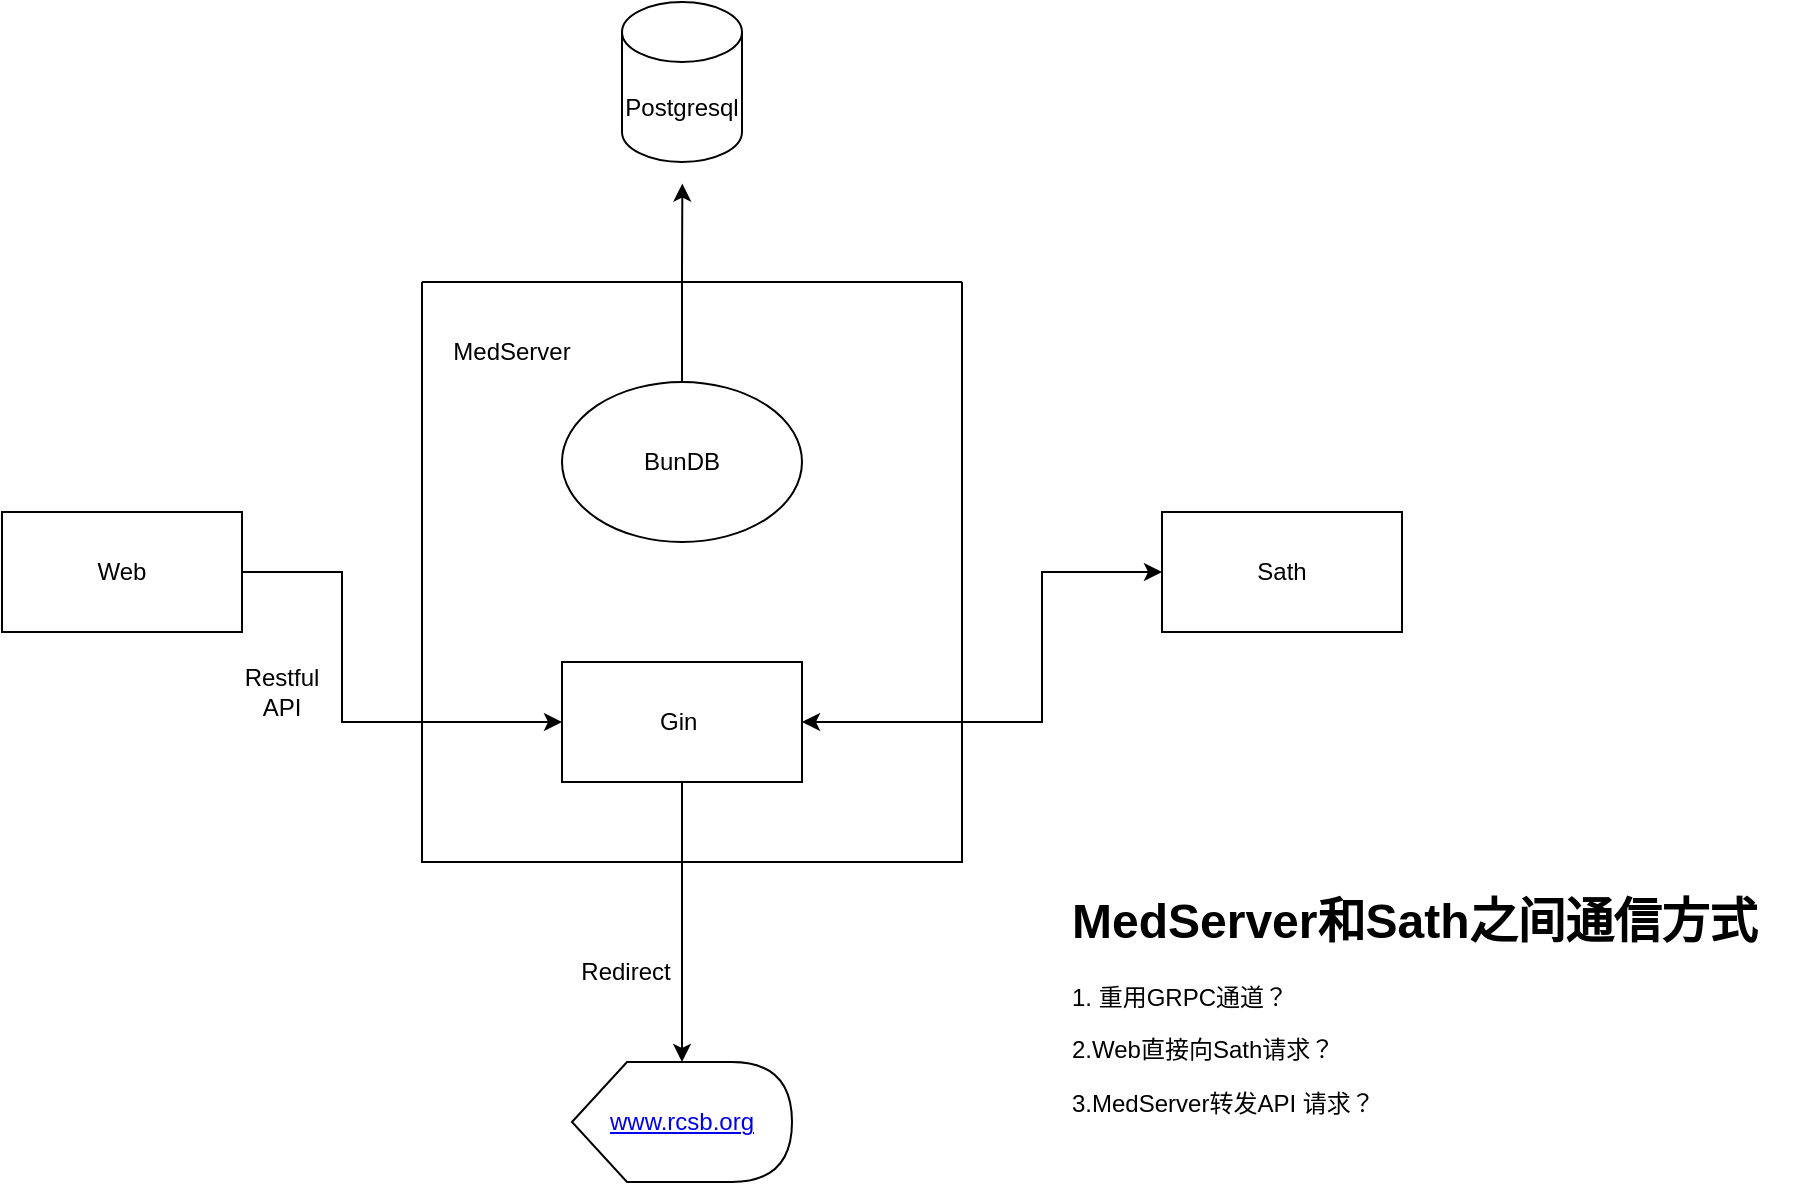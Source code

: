 <mxfile version="21.7.2" type="github">
  <diagram name="Page-1" id="9f46799a-70d6-7492-0946-bef42562c5a5">
    <mxGraphModel dx="1050" dy="638" grid="1" gridSize="10" guides="1" tooltips="1" connect="1" arrows="1" fold="1" page="1" pageScale="1" pageWidth="1100" pageHeight="850" background="none" math="0" shadow="0">
      <root>
        <mxCell id="0" />
        <mxCell id="1" parent="0" />
        <mxCell id="xw-pGz6gGFtMjfykfb_H-9" style="edgeStyle=orthogonalEdgeStyle;rounded=0;orthogonalLoop=1;jettySize=auto;html=1;entryX=0;entryY=0.5;entryDx=0;entryDy=0;" parent="1" source="xw-pGz6gGFtMjfykfb_H-1" target="xw-pGz6gGFtMjfykfb_H-2" edge="1">
          <mxGeometry relative="1" as="geometry">
            <Array as="points">
              <mxPoint x="270" y="485" />
              <mxPoint x="270" y="560" />
            </Array>
          </mxGeometry>
        </mxCell>
        <mxCell id="xw-pGz6gGFtMjfykfb_H-1" value="Web" style="rounded=0;whiteSpace=wrap;html=1;" parent="1" vertex="1">
          <mxGeometry x="100" y="455" width="120" height="60" as="geometry" />
        </mxCell>
        <mxCell id="xw-pGz6gGFtMjfykfb_H-10" style="edgeStyle=orthogonalEdgeStyle;rounded=0;orthogonalLoop=1;jettySize=auto;html=1;entryX=1;entryY=0.5;entryDx=0;entryDy=0;startArrow=classic;startFill=1;" parent="1" source="xw-pGz6gGFtMjfykfb_H-3" target="xw-pGz6gGFtMjfykfb_H-2" edge="1">
          <mxGeometry relative="1" as="geometry">
            <Array as="points">
              <mxPoint x="620" y="485" />
              <mxPoint x="620" y="560" />
            </Array>
          </mxGeometry>
        </mxCell>
        <mxCell id="xw-pGz6gGFtMjfykfb_H-3" value="Sath" style="rounded=0;whiteSpace=wrap;html=1;" parent="1" vertex="1">
          <mxGeometry x="680" y="455" width="120" height="60" as="geometry" />
        </mxCell>
        <mxCell id="xw-pGz6gGFtMjfykfb_H-5" value="&lt;a href=&quot;https://www.rcsb.org/structure/7T8X&quot;&gt;www.rcsb.org&lt;/a&gt;" style="shape=display;whiteSpace=wrap;html=1;" parent="1" vertex="1">
          <mxGeometry x="385" y="730" width="110" height="60" as="geometry" />
        </mxCell>
        <mxCell id="xw-pGz6gGFtMjfykfb_H-12" style="edgeStyle=orthogonalEdgeStyle;rounded=0;orthogonalLoop=1;jettySize=auto;html=1;exitX=0.5;exitY=1;exitDx=0;exitDy=0;" parent="1" source="xw-pGz6gGFtMjfykfb_H-2" target="xw-pGz6gGFtMjfykfb_H-5" edge="1">
          <mxGeometry relative="1" as="geometry" />
        </mxCell>
        <mxCell id="xw-pGz6gGFtMjfykfb_H-6" value="" style="swimlane;startSize=0;" parent="1" vertex="1">
          <mxGeometry x="310" y="340" width="270" height="290" as="geometry" />
        </mxCell>
        <mxCell id="xw-pGz6gGFtMjfykfb_H-7" value="MedServer" style="text;html=1;strokeColor=none;fillColor=none;align=center;verticalAlign=middle;whiteSpace=wrap;rounded=0;" parent="xw-pGz6gGFtMjfykfb_H-6" vertex="1">
          <mxGeometry x="15" y="20" width="60" height="30" as="geometry" />
        </mxCell>
        <mxCell id="xw-pGz6gGFtMjfykfb_H-2" value="Gin&amp;nbsp;" style="rounded=0;whiteSpace=wrap;html=1;" parent="xw-pGz6gGFtMjfykfb_H-6" vertex="1">
          <mxGeometry x="70" y="190" width="120" height="60" as="geometry" />
        </mxCell>
        <mxCell id="Hz5IcJybCG8yWNN0sjgt-1" value="BunDB" style="ellipse;whiteSpace=wrap;html=1;" parent="xw-pGz6gGFtMjfykfb_H-6" vertex="1">
          <mxGeometry x="70" y="50" width="120" height="80" as="geometry" />
        </mxCell>
        <mxCell id="xw-pGz6gGFtMjfykfb_H-13" value="Redirect" style="text;html=1;strokeColor=none;fillColor=none;align=center;verticalAlign=middle;whiteSpace=wrap;rounded=0;" parent="1" vertex="1">
          <mxGeometry x="382" y="670" width="60" height="30" as="geometry" />
        </mxCell>
        <mxCell id="xw-pGz6gGFtMjfykfb_H-4" value="Postgresql" style="shape=cylinder3;whiteSpace=wrap;html=1;boundedLbl=1;backgroundOutline=1;size=15;" parent="1" vertex="1">
          <mxGeometry x="410" y="200" width="60" height="80" as="geometry" />
        </mxCell>
        <mxCell id="Hz5IcJybCG8yWNN0sjgt-5" style="edgeStyle=orthogonalEdgeStyle;rounded=0;orthogonalLoop=1;jettySize=auto;html=1;exitX=0.5;exitY=0;exitDx=0;exitDy=0;entryX=0.503;entryY=1.135;entryDx=0;entryDy=0;entryPerimeter=0;" parent="1" source="Hz5IcJybCG8yWNN0sjgt-1" target="xw-pGz6gGFtMjfykfb_H-4" edge="1">
          <mxGeometry relative="1" as="geometry" />
        </mxCell>
        <mxCell id="Hz5IcJybCG8yWNN0sjgt-7" value="Restful API" style="text;html=1;strokeColor=none;fillColor=none;align=center;verticalAlign=middle;whiteSpace=wrap;rounded=0;" parent="1" vertex="1">
          <mxGeometry x="210" y="530" width="60" height="30" as="geometry" />
        </mxCell>
        <mxCell id="FIK1gRrgWRsTZNcXrayc-1" value="&lt;h1&gt;MedServer和Sath之间通信方式&lt;/h1&gt;&lt;p&gt;1. 重用GRPC通道？&lt;/p&gt;&lt;p&gt;2.Web直接向Sath请求？&lt;/p&gt;&lt;p&gt;3.MedServer转发API 请求？&lt;/p&gt;" style="text;html=1;strokeColor=none;fillColor=none;spacing=5;spacingTop=-20;whiteSpace=wrap;overflow=hidden;rounded=0;" vertex="1" parent="1">
          <mxGeometry x="630" y="640" width="370" height="130" as="geometry" />
        </mxCell>
      </root>
    </mxGraphModel>
  </diagram>
</mxfile>
